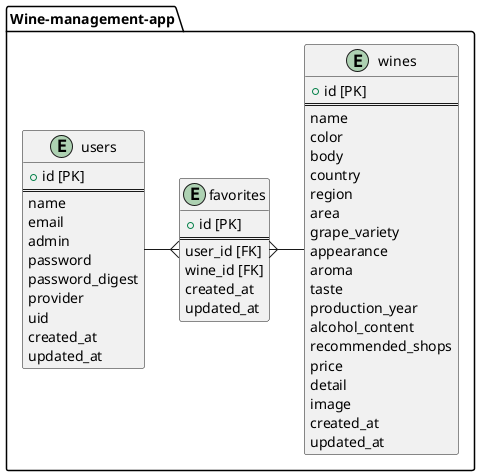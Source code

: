 @startuml 

package "Wine-management-app" {
    entity "users" {
      + id [PK]
      ==
      name
      email
      admin
      password
      password_digest
      provider
      uid
      created_at
      updated_at
    }


    entity "wines" {
      + id [PK]
      ==
      name
      color
      body
      country
      region
      area
      grape_variety
      appearance
      aroma
      taste
      production_year
      alcohol_content
      recommended_shops
      price
      detail
      image
      created_at
      updated_at
    }

    entity "favorites" {
      + id [PK]
      ==
      user_id [FK]
      wine_id [FK]
      created_at
      updated_at
    }
}

users -ri-{ favorites
wines -le-{ favorites

@enduml